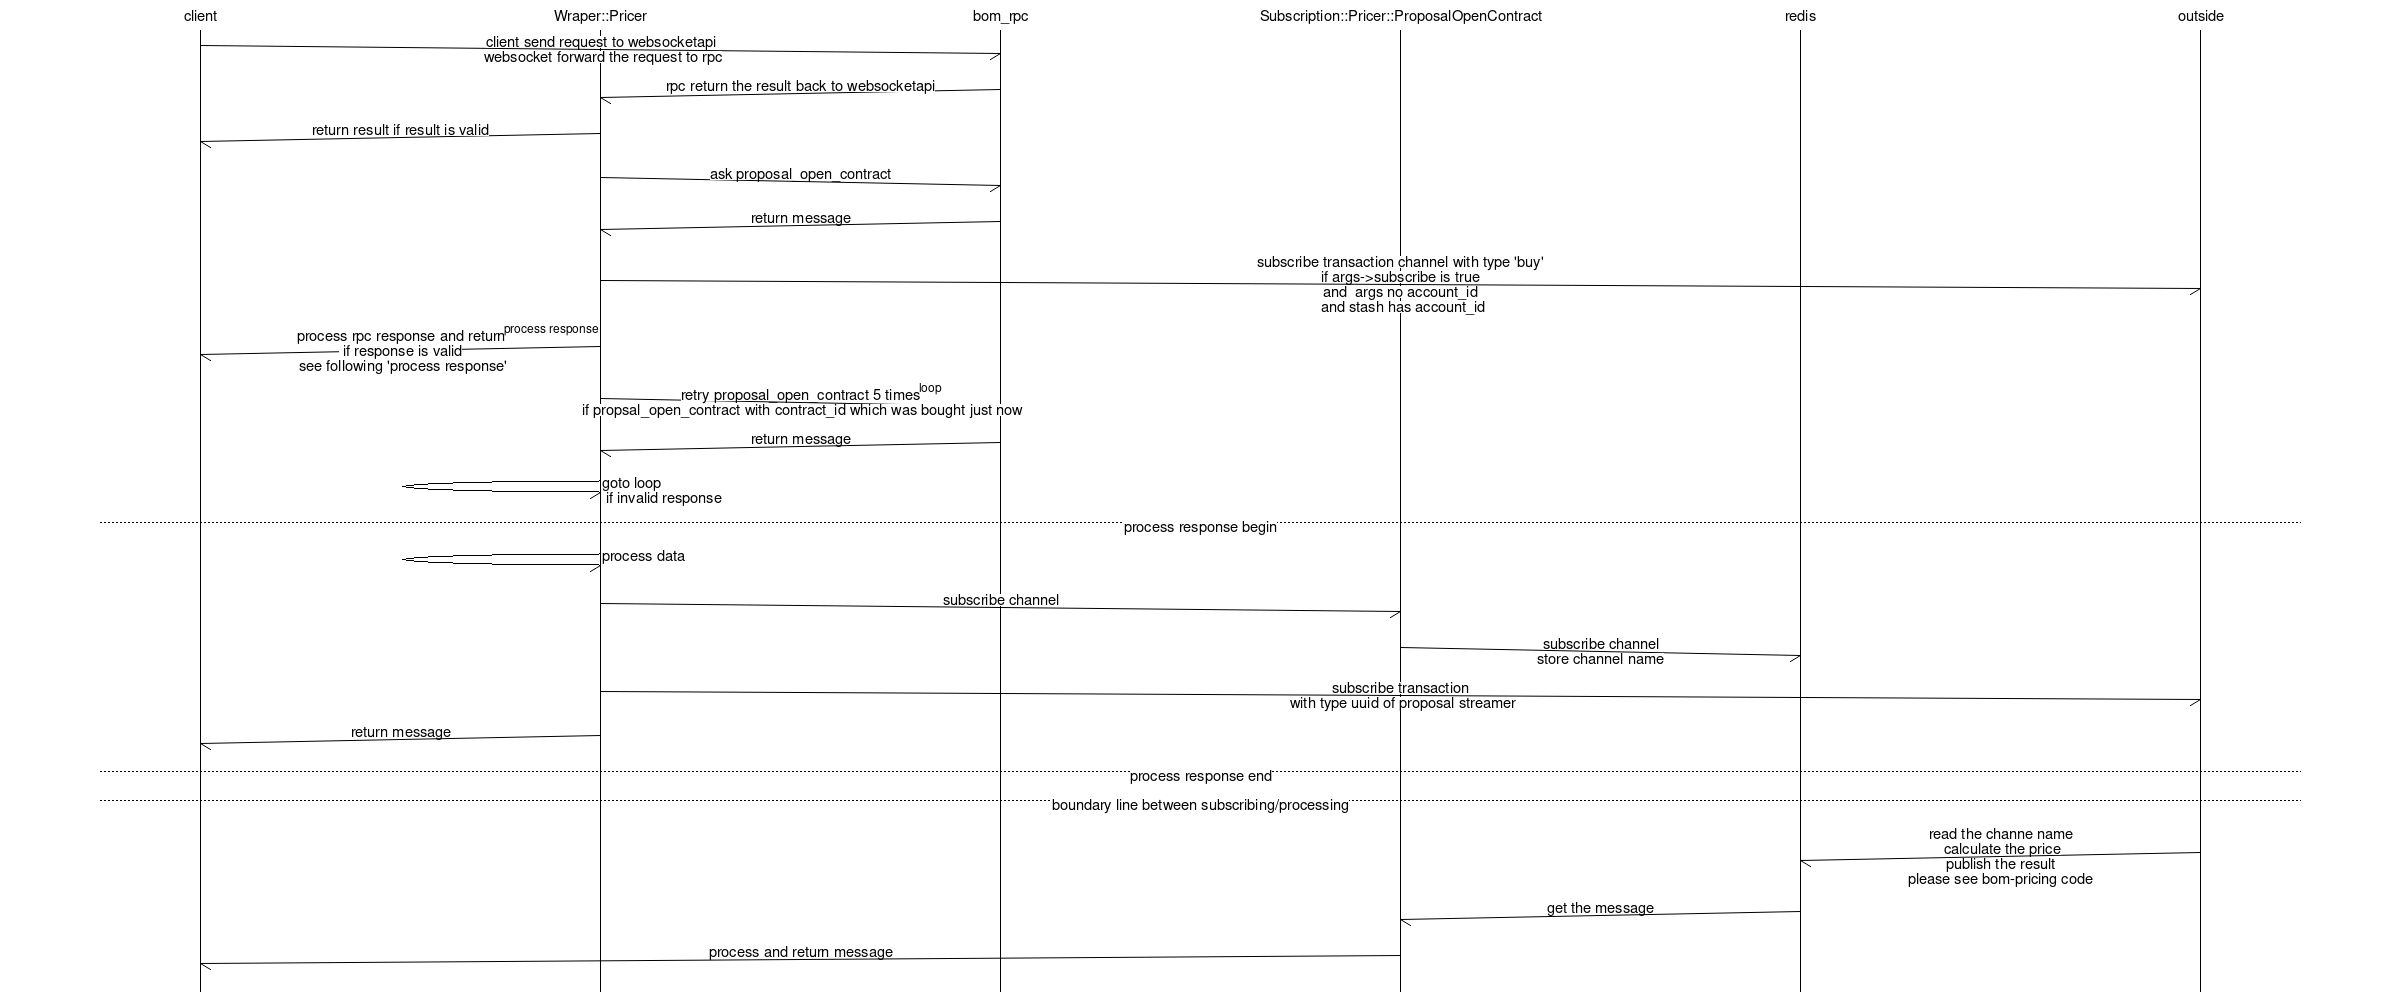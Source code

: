 msc {
    hscale=4,arcgradient = 8;
    client, pricer [label = "Wraper::Pricer"], bom_rpc,  proposal [label = "Subscription::Pricer::ProposalOpenContract"],  redis, outside;
    client -> bom_rpc [label = "client send request to websocketapi\n websocket forward the request to rpc"];
    bom_rpc -> pricer [label = "rpc return the result back to websocketapi"];
    pricer -> client [label = "return result if result is valid"];
    pricer -> bom_rpc [label = "ask proposal_open_contract"];
    bom_rpc -> pricer [label = "return message"];
    pricer -> outside [label = "subscribe transaction channel with type 'buy'\n if args->subscribe is true \n and  args no account_id \n and stash has account_id"];
    pricer -> client [label = "process rpc response and return\n if response is valid\n see following 'process response'", id="process response"];
    pricer -> bom_rpc [label = "retry proposal_open_contract 5 times\n if propsal_open_contract with contract_id which was bought just now", id="loop"];
    bom_rpc -> pricer [label = "return message"];
    pricer -> pricer [label = "goto loop\n if invalid response"];
    --- [label = "process response begin"];
    pricer -> pricer [label = "process data"];
    pricer -> proposal [label = "subscribe channel"];
    proposal -> redis [label = "subscribe channel\nstore channel name"];
    pricer -> outside [label = "subscribe transaction\n with type uuid of proposal streamer"];
    pricer -> client [label = "return message"];
    --- [label = "process response end"];
    --- [label = "boundary line between subscribing/processing"];
    outside -> redis [label = "read the channe name\n calculate the price\npublish the result\nplease see bom-pricing code"];
    redis -> proposal [label = "get the message"];
    proposal -> client [label = "process and return message"];
}